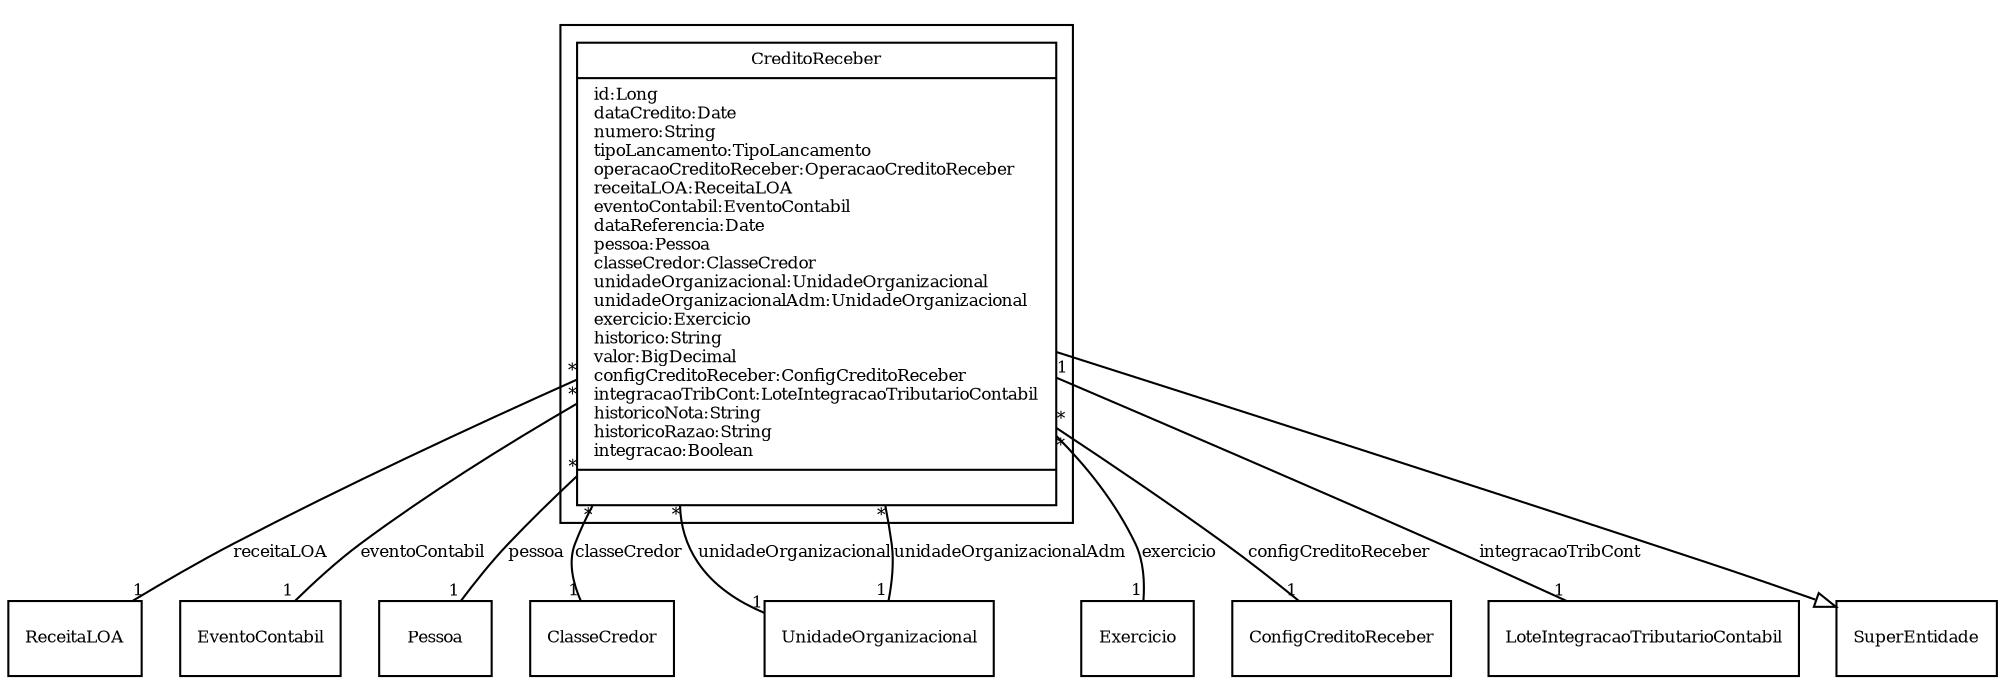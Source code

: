 digraph G{
fontname = "Times-Roman"
fontsize = 8

node [
        fontname = "Times-Roman"
        fontsize = 8
        shape = "record"
]

edge [
        fontname = "Times-Roman"
        fontsize = 8
]

subgraph clusterCREDITOS_A_RECEBER
{
CreditoReceber [label = "{CreditoReceber|id:Long\ldataCredito:Date\lnumero:String\ltipoLancamento:TipoLancamento\loperacaoCreditoReceber:OperacaoCreditoReceber\lreceitaLOA:ReceitaLOA\leventoContabil:EventoContabil\ldataReferencia:Date\lpessoa:Pessoa\lclasseCredor:ClasseCredor\lunidadeOrganizacional:UnidadeOrganizacional\lunidadeOrganizacionalAdm:UnidadeOrganizacional\lexercicio:Exercicio\lhistorico:String\lvalor:BigDecimal\lconfigCreditoReceber:ConfigCreditoReceber\lintegracaoTribCont:LoteIntegracaoTributarioContabil\lhistoricoNota:String\lhistoricoRazao:String\lintegracao:Boolean\l|\l}"]
}
edge [arrowhead = "none" headlabel = "1" taillabel = "*"] CreditoReceber -> ReceitaLOA [label = "receitaLOA"]
edge [arrowhead = "none" headlabel = "1" taillabel = "*"] CreditoReceber -> EventoContabil [label = "eventoContabil"]
edge [arrowhead = "none" headlabel = "1" taillabel = "*"] CreditoReceber -> Pessoa [label = "pessoa"]
edge [arrowhead = "none" headlabel = "1" taillabel = "*"] CreditoReceber -> ClasseCredor [label = "classeCredor"]
edge [arrowhead = "none" headlabel = "1" taillabel = "*"] CreditoReceber -> UnidadeOrganizacional [label = "unidadeOrganizacional"]
edge [arrowhead = "none" headlabel = "1" taillabel = "*"] CreditoReceber -> UnidadeOrganizacional [label = "unidadeOrganizacionalAdm"]
edge [arrowhead = "none" headlabel = "1" taillabel = "*"] CreditoReceber -> Exercicio [label = "exercicio"]
edge [arrowhead = "none" headlabel = "1" taillabel = "*"] CreditoReceber -> ConfigCreditoReceber [label = "configCreditoReceber"]
edge [arrowhead = "none" headlabel = "1" taillabel = "1"] CreditoReceber -> LoteIntegracaoTributarioContabil [label = "integracaoTribCont"]
edge [ arrowhead = "empty" headlabel = "" taillabel = ""] CreditoReceber -> SuperEntidade
}
